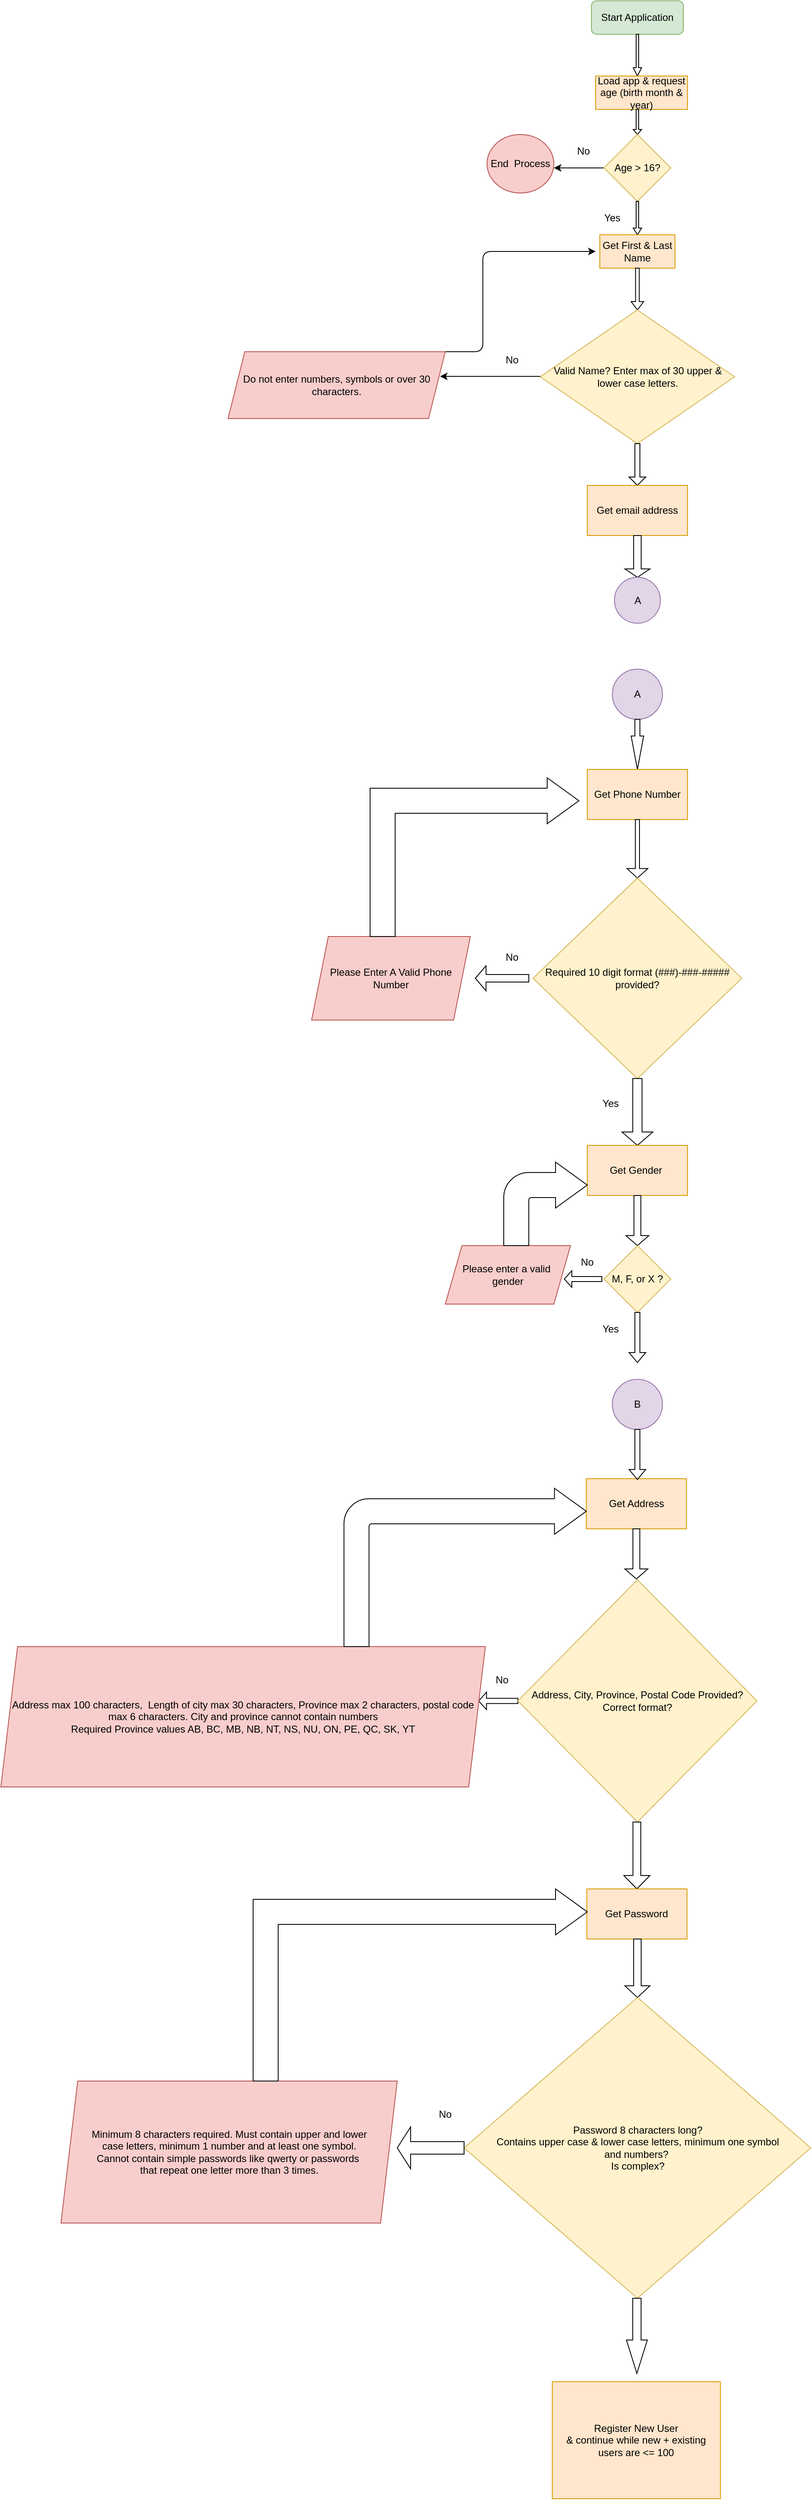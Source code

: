 <mxfile version="14.7.9" type="github">
  <diagram id="C5RBs43oDa-KdzZeNtuy" name="Page-1">
    <mxGraphModel dx="2282" dy="845" grid="1" gridSize="10" guides="1" tooltips="1" connect="1" arrows="1" fold="1" page="1" pageScale="1" pageWidth="827" pageHeight="1169" math="0" shadow="0">
      <root>
        <mxCell id="WIyWlLk6GJQsqaUBKTNV-0" />
        <mxCell id="WIyWlLk6GJQsqaUBKTNV-1" parent="WIyWlLk6GJQsqaUBKTNV-0" />
        <mxCell id="LIU_eeTFHJBmdomvcPOO-3" value="Start Application" style="rounded=1;whiteSpace=wrap;html=1;fillColor=#d5e8d4;strokeColor=#82b366;" parent="WIyWlLk6GJQsqaUBKTNV-1" vertex="1">
          <mxGeometry x="155" width="110" height="40" as="geometry" />
        </mxCell>
        <mxCell id="LIU_eeTFHJBmdomvcPOO-6" value="" style="shape=singleArrow;direction=south;whiteSpace=wrap;html=1;" parent="WIyWlLk6GJQsqaUBKTNV-1" vertex="1">
          <mxGeometry x="205" y="40" width="10" height="50" as="geometry" />
        </mxCell>
        <mxCell id="LIU_eeTFHJBmdomvcPOO-7" value="Load app &amp;amp; request age (birth month &amp;amp; year)" style="rounded=0;whiteSpace=wrap;html=1;fillColor=#ffe6cc;strokeColor=#d79b00;" parent="WIyWlLk6GJQsqaUBKTNV-1" vertex="1">
          <mxGeometry x="160" y="90" width="110" height="40" as="geometry" />
        </mxCell>
        <mxCell id="LIU_eeTFHJBmdomvcPOO-9" value="" style="shape=singleArrow;direction=south;whiteSpace=wrap;html=1;" parent="WIyWlLk6GJQsqaUBKTNV-1" vertex="1">
          <mxGeometry x="205" y="130" width="10" height="30" as="geometry" />
        </mxCell>
        <mxCell id="LIU_eeTFHJBmdomvcPOO-19" value="" style="edgeStyle=orthogonalEdgeStyle;rounded=0;orthogonalLoop=1;jettySize=auto;html=1;" parent="WIyWlLk6GJQsqaUBKTNV-1" source="LIU_eeTFHJBmdomvcPOO-10" edge="1">
          <mxGeometry relative="1" as="geometry">
            <mxPoint x="110" y="200" as="targetPoint" />
          </mxGeometry>
        </mxCell>
        <mxCell id="LIU_eeTFHJBmdomvcPOO-10" value="Age &amp;gt; 16?" style="rhombus;whiteSpace=wrap;html=1;fillColor=#fff2cc;strokeColor=#d6b656;" parent="WIyWlLk6GJQsqaUBKTNV-1" vertex="1">
          <mxGeometry x="170" y="160" width="80" height="80" as="geometry" />
        </mxCell>
        <mxCell id="LIU_eeTFHJBmdomvcPOO-20" value="End &amp;nbsp;Process" style="ellipse;whiteSpace=wrap;html=1;fillColor=#f8cecc;strokeColor=#b85450;" parent="WIyWlLk6GJQsqaUBKTNV-1" vertex="1">
          <mxGeometry x="30" y="160" width="80" height="70" as="geometry" />
        </mxCell>
        <mxCell id="LIU_eeTFHJBmdomvcPOO-21" value="No" style="text;html=1;align=center;verticalAlign=middle;resizable=0;points=[];autosize=1;strokeColor=none;" parent="WIyWlLk6GJQsqaUBKTNV-1" vertex="1">
          <mxGeometry x="130" y="170" width="30" height="20" as="geometry" />
        </mxCell>
        <mxCell id="LIU_eeTFHJBmdomvcPOO-22" value="" style="shape=singleArrow;direction=south;whiteSpace=wrap;html=1;" parent="WIyWlLk6GJQsqaUBKTNV-1" vertex="1">
          <mxGeometry x="205" y="240" width="10" height="40" as="geometry" />
        </mxCell>
        <mxCell id="LIU_eeTFHJBmdomvcPOO-23" value="Get First &amp;amp; Last Name" style="rounded=0;whiteSpace=wrap;html=1;fillColor=#ffe6cc;strokeColor=#d79b00;" parent="WIyWlLk6GJQsqaUBKTNV-1" vertex="1">
          <mxGeometry x="165" y="280" width="90" height="40" as="geometry" />
        </mxCell>
        <mxCell id="LIU_eeTFHJBmdomvcPOO-24" value="" style="shape=singleArrow;direction=south;whiteSpace=wrap;html=1;" parent="WIyWlLk6GJQsqaUBKTNV-1" vertex="1">
          <mxGeometry x="202.5" y="320" width="15" height="50" as="geometry" />
        </mxCell>
        <mxCell id="LIU_eeTFHJBmdomvcPOO-29" value="Valid Name? Enter max of 30 upper &amp;amp; lower case letters." style="rhombus;whiteSpace=wrap;html=1;fillColor=#fff2cc;strokeColor=#d6b656;" parent="WIyWlLk6GJQsqaUBKTNV-1" vertex="1">
          <mxGeometry x="93.75" y="370" width="232.5" height="160" as="geometry" />
        </mxCell>
        <mxCell id="LIU_eeTFHJBmdomvcPOO-33" value="" style="edgeStyle=orthogonalEdgeStyle;rounded=0;orthogonalLoop=1;jettySize=auto;html=1;" parent="WIyWlLk6GJQsqaUBKTNV-1" edge="1">
          <mxGeometry relative="1" as="geometry">
            <mxPoint x="53.75" y="449.5" as="sourcePoint" />
            <mxPoint x="-26.25" y="449.5" as="targetPoint" />
            <Array as="points">
              <mxPoint x="93.75" y="450" />
              <mxPoint x="93.75" y="450" />
            </Array>
          </mxGeometry>
        </mxCell>
        <mxCell id="LIU_eeTFHJBmdomvcPOO-38" value="" style="edgeStyle=elbowEdgeStyle;elbow=horizontal;endArrow=classic;html=1;" parent="WIyWlLk6GJQsqaUBKTNV-1" edge="1">
          <mxGeometry width="50" height="50" relative="1" as="geometry">
            <mxPoint x="-110" y="420" as="sourcePoint" />
            <mxPoint x="160" y="300" as="targetPoint" />
          </mxGeometry>
        </mxCell>
        <mxCell id="LIU_eeTFHJBmdomvcPOO-39" value="No" style="text;html=1;strokeColor=none;fillColor=none;align=center;verticalAlign=middle;whiteSpace=wrap;rounded=0;" parent="WIyWlLk6GJQsqaUBKTNV-1" vertex="1">
          <mxGeometry x="40" y="420" width="40" height="20" as="geometry" />
        </mxCell>
        <mxCell id="LIU_eeTFHJBmdomvcPOO-40" value="Yes" style="text;html=1;strokeColor=none;fillColor=none;align=center;verticalAlign=middle;whiteSpace=wrap;rounded=0;" parent="WIyWlLk6GJQsqaUBKTNV-1" vertex="1">
          <mxGeometry x="160" y="250" width="40" height="20" as="geometry" />
        </mxCell>
        <mxCell id="LIU_eeTFHJBmdomvcPOO-42" value="" style="shape=singleArrow;direction=south;whiteSpace=wrap;html=1;fillColor=#FFFFFF;" parent="WIyWlLk6GJQsqaUBKTNV-1" vertex="1">
          <mxGeometry x="200" y="530" width="20" height="50" as="geometry" />
        </mxCell>
        <mxCell id="LIU_eeTFHJBmdomvcPOO-44" value="Get email address" style="rounded=0;whiteSpace=wrap;html=1;fillColor=#ffe6cc;strokeColor=#d79b00;" parent="WIyWlLk6GJQsqaUBKTNV-1" vertex="1">
          <mxGeometry x="150" y="580" width="120" height="60" as="geometry" />
        </mxCell>
        <mxCell id="LIU_eeTFHJBmdomvcPOO-45" value="" style="shape=singleArrow;direction=south;whiteSpace=wrap;html=1;" parent="WIyWlLk6GJQsqaUBKTNV-1" vertex="1">
          <mxGeometry x="195" y="640" width="30" height="50" as="geometry" />
        </mxCell>
        <mxCell id="LIU_eeTFHJBmdomvcPOO-47" value="A" style="ellipse;whiteSpace=wrap;html=1;aspect=fixed;fillColor=#e1d5e7;strokeColor=#9673a6;" parent="WIyWlLk6GJQsqaUBKTNV-1" vertex="1">
          <mxGeometry x="182.5" y="690" width="55" height="55" as="geometry" />
        </mxCell>
        <mxCell id="Hr4Jce8pEfpJEN-zW1CK-0" value="A" style="ellipse;whiteSpace=wrap;html=1;aspect=fixed;fillColor=#e1d5e7;strokeColor=#9673a6;" parent="WIyWlLk6GJQsqaUBKTNV-1" vertex="1">
          <mxGeometry x="180" y="800" width="60" height="60" as="geometry" />
        </mxCell>
        <mxCell id="Hr4Jce8pEfpJEN-zW1CK-1" value="" style="html=1;shadow=0;dashed=0;align=center;verticalAlign=middle;shape=mxgraph.arrows2.arrow;dy=0.6;dx=40;direction=south;notch=0;" parent="WIyWlLk6GJQsqaUBKTNV-1" vertex="1">
          <mxGeometry x="202.5" y="860" width="15" height="60" as="geometry" />
        </mxCell>
        <mxCell id="Hr4Jce8pEfpJEN-zW1CK-3" value="Get Phone Number&lt;br&gt;" style="rounded=0;whiteSpace=wrap;html=1;fillColor=#ffe6cc;strokeColor=#d79b00;" parent="WIyWlLk6GJQsqaUBKTNV-1" vertex="1">
          <mxGeometry x="150" y="920" width="120" height="60" as="geometry" />
        </mxCell>
        <mxCell id="Hr4Jce8pEfpJEN-zW1CK-5" value="" style="shape=singleArrow;direction=south;whiteSpace=wrap;html=1;fillColor=#FFFFFF;arrowWidth=0.2;arrowSize=0.162;" parent="WIyWlLk6GJQsqaUBKTNV-1" vertex="1">
          <mxGeometry x="197.5" y="980" width="25" height="70" as="geometry" />
        </mxCell>
        <mxCell id="Hr4Jce8pEfpJEN-zW1CK-6" value="Required 10 digit format (###)-###-#####&lt;br&gt;provided?" style="rhombus;whiteSpace=wrap;html=1;fillColor=#fff2cc;strokeColor=#d6b656;" parent="WIyWlLk6GJQsqaUBKTNV-1" vertex="1">
          <mxGeometry x="85" y="1050" width="250" height="240" as="geometry" />
        </mxCell>
        <mxCell id="Hr4Jce8pEfpJEN-zW1CK-7" value="Please Enter A Valid Phone Number" style="shape=parallelogram;perimeter=parallelogramPerimeter;whiteSpace=wrap;html=1;fixedSize=1;fillColor=#f8cecc;strokeColor=#b85450;" parent="WIyWlLk6GJQsqaUBKTNV-1" vertex="1">
          <mxGeometry x="-180" y="1120" width="190" height="100" as="geometry" />
        </mxCell>
        <mxCell id="Hr4Jce8pEfpJEN-zW1CK-8" value="" style="shape=singleArrow;direction=west;whiteSpace=wrap;html=1;fillColor=#FFFFFF;" parent="WIyWlLk6GJQsqaUBKTNV-1" vertex="1">
          <mxGeometry x="16" y="1155" width="64" height="30" as="geometry" />
        </mxCell>
        <mxCell id="Hr4Jce8pEfpJEN-zW1CK-11" value="" style="html=1;shadow=0;dashed=0;align=center;verticalAlign=middle;shape=mxgraph.arrows2.bendArrow;dy=15;dx=38;notch=0;arrowHead=55;rounded=0;fillColor=#FFFFFF;" parent="WIyWlLk6GJQsqaUBKTNV-1" vertex="1">
          <mxGeometry x="-110" y="930" width="250" height="190" as="geometry" />
        </mxCell>
        <mxCell id="Hr4Jce8pEfpJEN-zW1CK-12" value="&lt;span&gt;Do not enter numbers, symbols or over 30 characters.&lt;/span&gt;" style="shape=parallelogram;perimeter=parallelogramPerimeter;whiteSpace=wrap;html=1;fixedSize=1;fillColor=#f8cecc;strokeColor=#b85450;" parent="WIyWlLk6GJQsqaUBKTNV-1" vertex="1">
          <mxGeometry x="-280" y="420" width="260" height="80" as="geometry" />
        </mxCell>
        <mxCell id="Hr4Jce8pEfpJEN-zW1CK-13" value="" style="shape=singleArrow;direction=south;whiteSpace=wrap;html=1;fillColor=#FFFFFF;" parent="WIyWlLk6GJQsqaUBKTNV-1" vertex="1">
          <mxGeometry x="191.5" y="1290" width="37" height="80" as="geometry" />
        </mxCell>
        <mxCell id="Hr4Jce8pEfpJEN-zW1CK-14" value="No" style="text;html=1;strokeColor=none;fillColor=none;align=center;verticalAlign=middle;whiteSpace=wrap;rounded=0;" parent="WIyWlLk6GJQsqaUBKTNV-1" vertex="1">
          <mxGeometry x="40" y="1135" width="40" height="20" as="geometry" />
        </mxCell>
        <mxCell id="Hr4Jce8pEfpJEN-zW1CK-15" value="Yes" style="text;html=1;strokeColor=none;fillColor=none;align=center;verticalAlign=middle;whiteSpace=wrap;rounded=0;" parent="WIyWlLk6GJQsqaUBKTNV-1" vertex="1">
          <mxGeometry x="157.5" y="1310" width="40" height="20" as="geometry" />
        </mxCell>
        <mxCell id="Hr4Jce8pEfpJEN-zW1CK-16" value="Get Gender&amp;nbsp;" style="rounded=0;whiteSpace=wrap;html=1;fillColor=#ffe6cc;strokeColor=#d79b00;" parent="WIyWlLk6GJQsqaUBKTNV-1" vertex="1">
          <mxGeometry x="150" y="1370" width="120" height="60" as="geometry" />
        </mxCell>
        <mxCell id="8HMQBaImQ_SD_2pspslo-0" value="" style="shape=singleArrow;direction=south;whiteSpace=wrap;html=1;" parent="WIyWlLk6GJQsqaUBKTNV-1" vertex="1">
          <mxGeometry x="196.25" y="1430" width="27.5" height="60" as="geometry" />
        </mxCell>
        <mxCell id="8HMQBaImQ_SD_2pspslo-1" value="M, F, or X ?" style="rhombus;whiteSpace=wrap;html=1;fillColor=#fff2cc;strokeColor=#d6b656;" parent="WIyWlLk6GJQsqaUBKTNV-1" vertex="1">
          <mxGeometry x="170" y="1490" width="80" height="80" as="geometry" />
        </mxCell>
        <mxCell id="8HMQBaImQ_SD_2pspslo-2" value="" style="shape=singleArrow;direction=west;whiteSpace=wrap;html=1;" parent="WIyWlLk6GJQsqaUBKTNV-1" vertex="1">
          <mxGeometry x="122.5" y="1520" width="45" height="20" as="geometry" />
        </mxCell>
        <mxCell id="8HMQBaImQ_SD_2pspslo-3" value="Please enter a valid&amp;nbsp;&lt;br&gt;gender" style="shape=parallelogram;perimeter=parallelogramPerimeter;whiteSpace=wrap;html=1;fixedSize=1;fillColor=#f8cecc;strokeColor=#b85450;" parent="WIyWlLk6GJQsqaUBKTNV-1" vertex="1">
          <mxGeometry x="-20" y="1490" width="150" height="70" as="geometry" />
        </mxCell>
        <mxCell id="8HMQBaImQ_SD_2pspslo-4" value="No" style="text;html=1;strokeColor=none;fillColor=none;align=center;verticalAlign=middle;whiteSpace=wrap;rounded=0;" parent="WIyWlLk6GJQsqaUBKTNV-1" vertex="1">
          <mxGeometry x="130" y="1500" width="40" height="20" as="geometry" />
        </mxCell>
        <mxCell id="8HMQBaImQ_SD_2pspslo-5" value="" style="shape=singleArrow;direction=south;whiteSpace=wrap;html=1;" parent="WIyWlLk6GJQsqaUBKTNV-1" vertex="1">
          <mxGeometry x="200" y="1570" width="20" height="60" as="geometry" />
        </mxCell>
        <mxCell id="8HMQBaImQ_SD_2pspslo-7" value="Yes" style="text;html=1;strokeColor=none;fillColor=none;align=center;verticalAlign=middle;whiteSpace=wrap;rounded=0;" parent="WIyWlLk6GJQsqaUBKTNV-1" vertex="1">
          <mxGeometry x="157.5" y="1580" width="40" height="20" as="geometry" />
        </mxCell>
        <mxCell id="8HMQBaImQ_SD_2pspslo-9" value="Get Address" style="rounded=0;whiteSpace=wrap;html=1;fillColor=#ffe6cc;strokeColor=#d79b00;" parent="WIyWlLk6GJQsqaUBKTNV-1" vertex="1">
          <mxGeometry x="148.75" y="1769" width="120" height="60" as="geometry" />
        </mxCell>
        <mxCell id="8HMQBaImQ_SD_2pspslo-10" value="" style="shape=singleArrow;direction=south;whiteSpace=wrap;html=1;" parent="WIyWlLk6GJQsqaUBKTNV-1" vertex="1">
          <mxGeometry x="195" y="1829" width="27.5" height="60" as="geometry" />
        </mxCell>
        <mxCell id="8HMQBaImQ_SD_2pspslo-12" value="" style="shape=singleArrow;direction=west;whiteSpace=wrap;html=1;" parent="WIyWlLk6GJQsqaUBKTNV-1" vertex="1">
          <mxGeometry x="20" y="2024.5" width="46.88" height="21" as="geometry" />
        </mxCell>
        <mxCell id="8HMQBaImQ_SD_2pspslo-13" value="No" style="text;html=1;strokeColor=none;fillColor=none;align=center;verticalAlign=middle;whiteSpace=wrap;rounded=0;" parent="WIyWlLk6GJQsqaUBKTNV-1" vertex="1">
          <mxGeometry x="28" y="2000" width="40" height="20" as="geometry" />
        </mxCell>
        <mxCell id="8HMQBaImQ_SD_2pspslo-17" value="" style="html=1;shadow=0;dashed=0;align=center;verticalAlign=middle;shape=mxgraph.arrows2.bendArrow;dy=15;dx=38;notch=0;arrowHead=55;rounded=1;" parent="WIyWlLk6GJQsqaUBKTNV-1" vertex="1">
          <mxGeometry x="50" y="1390" width="100" height="100" as="geometry" />
        </mxCell>
        <mxCell id="8HMQBaImQ_SD_2pspslo-18" value="Address max 100 characters, &amp;nbsp;Length of city max 30 characters, Province max 2 characters, postal code max 6 characters. City and province cannot contain numbers&lt;br&gt;Required Province values AB, BC, MB, NB, NT, NS, NU, ON, PE, QC, SK, YT" style="shape=parallelogram;perimeter=parallelogramPerimeter;whiteSpace=wrap;html=1;fixedSize=1;fillColor=#f8cecc;strokeColor=#b85450;" parent="WIyWlLk6GJQsqaUBKTNV-1" vertex="1">
          <mxGeometry x="-552" y="1970" width="580" height="168" as="geometry" />
        </mxCell>
        <mxCell id="8HMQBaImQ_SD_2pspslo-19" value="Address, City, Province, Postal Code Provided?&lt;br&gt;Correct format?" style="rhombus;whiteSpace=wrap;html=1;fillColor=#fff2cc;strokeColor=#d6b656;" parent="WIyWlLk6GJQsqaUBKTNV-1" vertex="1">
          <mxGeometry x="66.88" y="1890" width="286.25" height="290" as="geometry" />
        </mxCell>
        <mxCell id="8HMQBaImQ_SD_2pspslo-23" value="" style="html=1;shadow=0;dashed=0;align=center;verticalAlign=middle;shape=mxgraph.arrows2.bendArrow;dy=15;dx=38;notch=0;arrowHead=55;rounded=1;" parent="WIyWlLk6GJQsqaUBKTNV-1" vertex="1">
          <mxGeometry x="-141.25" y="1780.5" width="290" height="189.5" as="geometry" />
        </mxCell>
        <mxCell id="8HMQBaImQ_SD_2pspslo-27" value="B" style="ellipse;whiteSpace=wrap;html=1;aspect=fixed;fillColor=#e1d5e7;strokeColor=#9673a6;" parent="WIyWlLk6GJQsqaUBKTNV-1" vertex="1">
          <mxGeometry x="180" y="1650" width="60" height="60" as="geometry" />
        </mxCell>
        <mxCell id="8HMQBaImQ_SD_2pspslo-34" value="" style="shape=singleArrow;direction=south;whiteSpace=wrap;html=1;" parent="WIyWlLk6GJQsqaUBKTNV-1" vertex="1">
          <mxGeometry x="200" y="1710" width="20" height="60" as="geometry" />
        </mxCell>
        <mxCell id="8HMQBaImQ_SD_2pspslo-35" value="" style="shape=singleArrow;direction=south;whiteSpace=wrap;html=1;" parent="WIyWlLk6GJQsqaUBKTNV-1" vertex="1">
          <mxGeometry x="193.75" y="2180" width="31.25" height="80" as="geometry" />
        </mxCell>
        <mxCell id="8HMQBaImQ_SD_2pspslo-36" value="Get Password" style="rounded=0;whiteSpace=wrap;html=1;fillColor=#ffe6cc;strokeColor=#d79b00;" parent="WIyWlLk6GJQsqaUBKTNV-1" vertex="1">
          <mxGeometry x="149.38" y="2260" width="120" height="60" as="geometry" />
        </mxCell>
        <mxCell id="8HMQBaImQ_SD_2pspslo-37" value="" style="shape=singleArrow;direction=south;whiteSpace=wrap;html=1;" parent="WIyWlLk6GJQsqaUBKTNV-1" vertex="1">
          <mxGeometry x="195" y="2320" width="30" height="70" as="geometry" />
        </mxCell>
        <mxCell id="8HMQBaImQ_SD_2pspslo-38" value="Password 8 characters long?&lt;br&gt;Contains upper case &amp;amp; lower case letters, minimum one symbol&lt;br&gt;and numbers?&amp;nbsp;&lt;br&gt;Is complex?" style="rhombus;whiteSpace=wrap;html=1;fillColor=#fff2cc;strokeColor=#d6b656;" parent="WIyWlLk6GJQsqaUBKTNV-1" vertex="1">
          <mxGeometry x="2.51" y="2390" width="414.99" height="360" as="geometry" />
        </mxCell>
        <mxCell id="8HMQBaImQ_SD_2pspslo-39" value="" style="shape=singleArrow;direction=west;whiteSpace=wrap;html=1;" parent="WIyWlLk6GJQsqaUBKTNV-1" vertex="1">
          <mxGeometry x="-77.49" y="2545" width="80" height="50" as="geometry" />
        </mxCell>
        <mxCell id="8HMQBaImQ_SD_2pspslo-40" value="No" style="text;html=1;strokeColor=none;fillColor=none;align=center;verticalAlign=middle;whiteSpace=wrap;rounded=0;" parent="WIyWlLk6GJQsqaUBKTNV-1" vertex="1">
          <mxGeometry x="-40" y="2520" width="40" height="20" as="geometry" />
        </mxCell>
        <mxCell id="8HMQBaImQ_SD_2pspslo-41" value="Minimum 8 characters required. Must contain upper and lower&lt;br&gt;case letters, minimum 1 number and at least one symbol.&lt;br&gt;Cannot contain simple passwords like qwerty or passwords&amp;nbsp;&lt;br&gt;that repeat one letter more than 3 times." style="shape=parallelogram;perimeter=parallelogramPerimeter;whiteSpace=wrap;html=1;fixedSize=1;fillColor=#f8cecc;strokeColor=#b85450;" parent="WIyWlLk6GJQsqaUBKTNV-1" vertex="1">
          <mxGeometry x="-480" y="2490" width="402.51" height="170" as="geometry" />
        </mxCell>
        <mxCell id="nd-Xd3fKkMRxDk1cJ0v8-0" value="" style="html=1;shadow=0;dashed=0;align=center;verticalAlign=middle;shape=mxgraph.arrows2.bendArrow;dy=15;dx=38;notch=0;arrowHead=55;rounded=0;" vertex="1" parent="WIyWlLk6GJQsqaUBKTNV-1">
          <mxGeometry x="-250" y="2260" width="400" height="230" as="geometry" />
        </mxCell>
        <mxCell id="nd-Xd3fKkMRxDk1cJ0v8-1" value="" style="html=1;shadow=0;dashed=0;align=center;verticalAlign=middle;shape=mxgraph.arrows2.arrow;dy=0.6;dx=40;direction=south;notch=0;" vertex="1" parent="WIyWlLk6GJQsqaUBKTNV-1">
          <mxGeometry x="196.89" y="2750" width="24.99" height="90" as="geometry" />
        </mxCell>
        <mxCell id="nd-Xd3fKkMRxDk1cJ0v8-3" value="Register New User&lt;br&gt;&amp;amp; continue while new + existing users are &amp;lt;= 100" style="rounded=0;whiteSpace=wrap;html=1;fillColor=#ffe6cc;strokeColor=#d79b00;" vertex="1" parent="WIyWlLk6GJQsqaUBKTNV-1">
          <mxGeometry x="108.13" y="2850" width="201.25" height="140" as="geometry" />
        </mxCell>
      </root>
    </mxGraphModel>
  </diagram>
</mxfile>
